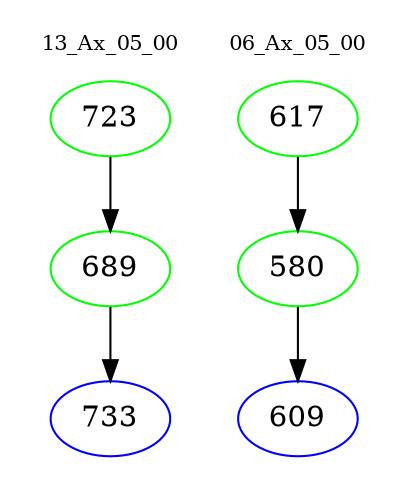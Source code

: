 digraph{
subgraph cluster_0 {
color = white
label = "13_Ax_05_00";
fontsize=10;
T0_723 [label="723", color="green"]
T0_723 -> T0_689 [color="black"]
T0_689 [label="689", color="green"]
T0_689 -> T0_733 [color="black"]
T0_733 [label="733", color="blue"]
}
subgraph cluster_1 {
color = white
label = "06_Ax_05_00";
fontsize=10;
T1_617 [label="617", color="green"]
T1_617 -> T1_580 [color="black"]
T1_580 [label="580", color="green"]
T1_580 -> T1_609 [color="black"]
T1_609 [label="609", color="blue"]
}
}

